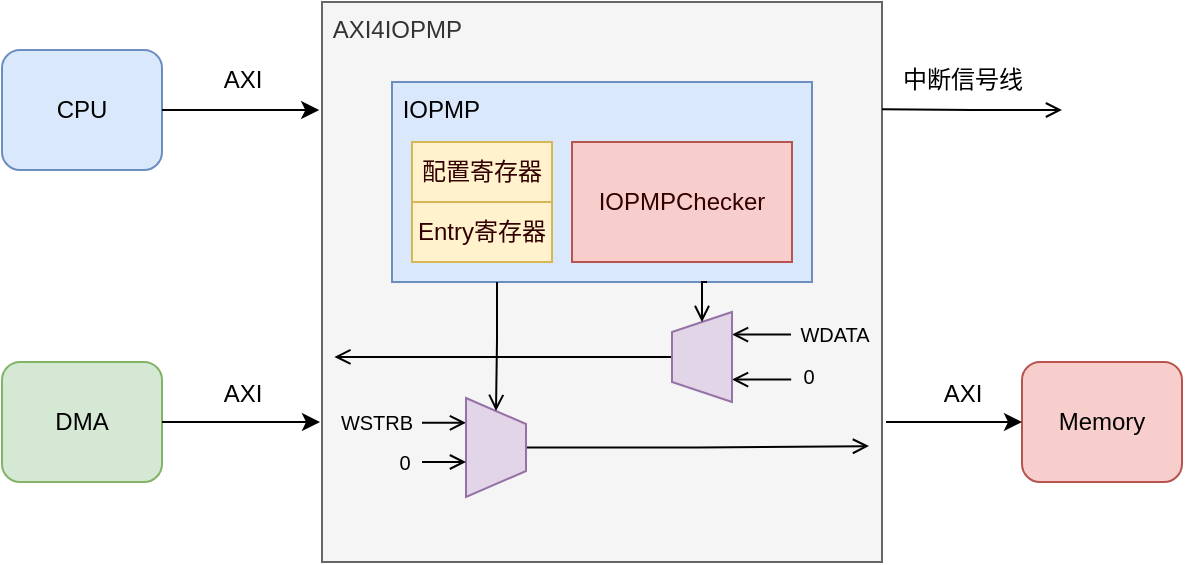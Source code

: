 <mxfile version="26.2.14">
  <diagram name="第 1 页" id="-JBMGHmQdBQjdZUNVx0Y">
    <mxGraphModel dx="1181" dy="663" grid="1" gridSize="10" guides="1" tooltips="1" connect="1" arrows="1" fold="1" page="1" pageScale="1" pageWidth="827" pageHeight="1169" math="0" shadow="0">
      <root>
        <mxCell id="0" />
        <mxCell id="1" parent="0" />
        <mxCell id="kgspyB9zmgdk_uMiAphP-1" value="&amp;nbsp;AXI4IOPMP" style="rounded=0;whiteSpace=wrap;html=1;verticalAlign=top;align=left;fillColor=#f5f5f5;strokeColor=#666666;fontColor=#333333;" parent="1" vertex="1">
          <mxGeometry x="320" y="200" width="280" height="280" as="geometry" />
        </mxCell>
        <mxCell id="kgspyB9zmgdk_uMiAphP-6" value="CPU" style="rounded=1;whiteSpace=wrap;html=1;fillColor=#dae8fc;strokeColor=#6c8ebf;" parent="1" vertex="1">
          <mxGeometry x="160" y="224" width="80" height="60" as="geometry" />
        </mxCell>
        <mxCell id="kgspyB9zmgdk_uMiAphP-7" style="edgeStyle=orthogonalEdgeStyle;rounded=0;orthogonalLoop=1;jettySize=auto;html=1;entryX=-0.005;entryY=0.193;entryDx=0;entryDy=0;entryPerimeter=0;" parent="1" source="kgspyB9zmgdk_uMiAphP-6" target="kgspyB9zmgdk_uMiAphP-1" edge="1">
          <mxGeometry relative="1" as="geometry" />
        </mxCell>
        <mxCell id="kgspyB9zmgdk_uMiAphP-8" value="DMA" style="rounded=1;whiteSpace=wrap;html=1;fillColor=#d5e8d4;strokeColor=#82b366;" parent="1" vertex="1">
          <mxGeometry x="160" y="380" width="80" height="60" as="geometry" />
        </mxCell>
        <mxCell id="kgspyB9zmgdk_uMiAphP-9" style="edgeStyle=orthogonalEdgeStyle;rounded=0;orthogonalLoop=1;jettySize=auto;html=1;entryX=-0.005;entryY=0.193;entryDx=0;entryDy=0;entryPerimeter=0;" parent="1" source="kgspyB9zmgdk_uMiAphP-8" edge="1">
          <mxGeometry relative="1" as="geometry">
            <mxPoint x="319" y="410" as="targetPoint" />
          </mxGeometry>
        </mxCell>
        <mxCell id="kgspyB9zmgdk_uMiAphP-12" value="Memory" style="rounded=1;whiteSpace=wrap;html=1;fillColor=#f8cecc;strokeColor=#b85450;" parent="1" vertex="1">
          <mxGeometry x="670" y="380" width="80" height="60" as="geometry" />
        </mxCell>
        <mxCell id="kgspyB9zmgdk_uMiAphP-14" style="edgeStyle=orthogonalEdgeStyle;rounded=0;orthogonalLoop=1;jettySize=auto;html=1;startArrow=classic;startFill=1;endArrow=none;" parent="1" source="kgspyB9zmgdk_uMiAphP-12" edge="1">
          <mxGeometry relative="1" as="geometry">
            <mxPoint x="602" y="410" as="targetPoint" />
          </mxGeometry>
        </mxCell>
        <mxCell id="kgspyB9zmgdk_uMiAphP-15" value="" style="group;fillColor=#dae8fc;strokeColor=#6c8ebf;" parent="1" vertex="1" connectable="0">
          <mxGeometry x="355" y="240" width="210" height="100" as="geometry" />
        </mxCell>
        <mxCell id="kgspyB9zmgdk_uMiAphP-2" value="&amp;nbsp;IOPMP" style="rounded=0;whiteSpace=wrap;html=1;align=left;verticalAlign=top;fillColor=#dae8fc;strokeColor=#6c8ebf;" parent="kgspyB9zmgdk_uMiAphP-15" vertex="1">
          <mxGeometry width="210" height="100" as="geometry" />
        </mxCell>
        <mxCell id="kgspyB9zmgdk_uMiAphP-3" value="&lt;font style=&quot;color: rgb(51, 0, 0);&quot;&gt;配置寄存器&lt;/font&gt;" style="rounded=0;whiteSpace=wrap;html=1;fillColor=#fff2cc;strokeColor=#d6b656;" parent="kgspyB9zmgdk_uMiAphP-15" vertex="1">
          <mxGeometry x="10" y="30" width="70" height="30" as="geometry" />
        </mxCell>
        <mxCell id="kgspyB9zmgdk_uMiAphP-4" value="&lt;font style=&quot;color: rgb(51, 0, 0);&quot;&gt;Entry寄存器&lt;/font&gt;" style="rounded=0;whiteSpace=wrap;html=1;fillColor=#fff2cc;strokeColor=#d6b656;" parent="kgspyB9zmgdk_uMiAphP-15" vertex="1">
          <mxGeometry x="10" y="60" width="70" height="30" as="geometry" />
        </mxCell>
        <mxCell id="kgspyB9zmgdk_uMiAphP-5" value="&lt;font style=&quot;color: rgb(51, 0, 0);&quot;&gt;IOPMPChecker&lt;/font&gt;" style="rounded=0;whiteSpace=wrap;html=1;fillColor=#f8cecc;strokeColor=#b85450;" parent="kgspyB9zmgdk_uMiAphP-15" vertex="1">
          <mxGeometry x="90" y="30" width="110" height="60" as="geometry" />
        </mxCell>
        <mxCell id="kgspyB9zmgdk_uMiAphP-21" style="edgeStyle=orthogonalEdgeStyle;rounded=0;orthogonalLoop=1;jettySize=auto;html=1;endArrow=open;endFill=0;" parent="1" source="kgspyB9zmgdk_uMiAphP-16" edge="1">
          <mxGeometry relative="1" as="geometry">
            <mxPoint x="326.19" y="377.476" as="targetPoint" />
          </mxGeometry>
        </mxCell>
        <mxCell id="kgspyB9zmgdk_uMiAphP-31" style="edgeStyle=orthogonalEdgeStyle;rounded=0;orthogonalLoop=1;jettySize=auto;html=1;exitX=0.75;exitY=1;exitDx=0;exitDy=0;startArrow=open;startFill=0;endArrow=none;" parent="1" source="kgspyB9zmgdk_uMiAphP-16" edge="1">
          <mxGeometry relative="1" as="geometry">
            <mxPoint x="554.515" y="366.848" as="targetPoint" />
          </mxGeometry>
        </mxCell>
        <mxCell id="kgspyB9zmgdk_uMiAphP-33" style="edgeStyle=orthogonalEdgeStyle;rounded=0;orthogonalLoop=1;jettySize=auto;html=1;exitX=0.25;exitY=1;exitDx=0;exitDy=0;startArrow=open;startFill=0;endArrow=none;" parent="1" source="kgspyB9zmgdk_uMiAphP-16" edge="1">
          <mxGeometry relative="1" as="geometry">
            <mxPoint x="554.581" y="388.484" as="targetPoint" />
          </mxGeometry>
        </mxCell>
        <mxCell id="kgspyB9zmgdk_uMiAphP-16" value="" style="shape=trapezoid;perimeter=trapezoidPerimeter;whiteSpace=wrap;html=1;fixedSize=1;rotation=-90;size=10;fillColor=#e1d5e7;strokeColor=#9673a6;" parent="1" vertex="1">
          <mxGeometry x="487.5" y="362.5" width="45" height="30" as="geometry" />
        </mxCell>
        <mxCell id="kgspyB9zmgdk_uMiAphP-17" style="edgeStyle=orthogonalEdgeStyle;rounded=0;orthogonalLoop=1;jettySize=auto;html=1;exitX=0.75;exitY=1;exitDx=0;exitDy=0;entryX=1;entryY=0.5;entryDx=0;entryDy=0;endArrow=open;endFill=0;" parent="1" source="kgspyB9zmgdk_uMiAphP-2" target="kgspyB9zmgdk_uMiAphP-16" edge="1">
          <mxGeometry relative="1" as="geometry" />
        </mxCell>
        <mxCell id="kgspyB9zmgdk_uMiAphP-23" style="edgeStyle=orthogonalEdgeStyle;rounded=0;orthogonalLoop=1;jettySize=auto;html=1;endArrow=open;endFill=0;" parent="1" source="kgspyB9zmgdk_uMiAphP-18" edge="1">
          <mxGeometry relative="1" as="geometry">
            <mxPoint x="593.488" y="422.049" as="targetPoint" />
          </mxGeometry>
        </mxCell>
        <mxCell id="kgspyB9zmgdk_uMiAphP-25" style="edgeStyle=orthogonalEdgeStyle;rounded=0;orthogonalLoop=1;jettySize=auto;html=1;exitX=0.25;exitY=1;exitDx=0;exitDy=0;startArrow=open;startFill=0;endArrow=none;" parent="1" source="kgspyB9zmgdk_uMiAphP-18" edge="1">
          <mxGeometry relative="1" as="geometry">
            <mxPoint x="370" y="410" as="targetPoint" />
          </mxGeometry>
        </mxCell>
        <mxCell id="kgspyB9zmgdk_uMiAphP-18" value="" style="shape=trapezoid;perimeter=trapezoidPerimeter;whiteSpace=wrap;html=1;fixedSize=1;rotation=90;size=13;fillColor=#e1d5e7;strokeColor=#9673a6;" parent="1" vertex="1">
          <mxGeometry x="382.25" y="407.75" width="49.5" height="30" as="geometry" />
        </mxCell>
        <mxCell id="kgspyB9zmgdk_uMiAphP-19" style="edgeStyle=orthogonalEdgeStyle;rounded=0;orthogonalLoop=1;jettySize=auto;html=1;exitX=0.25;exitY=1;exitDx=0;exitDy=0;entryX=0;entryY=0.5;entryDx=0;entryDy=0;endArrow=open;endFill=0;" parent="1" source="kgspyB9zmgdk_uMiAphP-2" target="kgspyB9zmgdk_uMiAphP-18" edge="1">
          <mxGeometry relative="1" as="geometry" />
        </mxCell>
        <mxCell id="kgspyB9zmgdk_uMiAphP-26" style="edgeStyle=orthogonalEdgeStyle;rounded=0;orthogonalLoop=1;jettySize=auto;html=1;exitX=0.25;exitY=1;exitDx=0;exitDy=0;startArrow=open;startFill=0;endArrow=none;" parent="1" edge="1">
          <mxGeometry relative="1" as="geometry">
            <mxPoint x="370" y="430" as="targetPoint" />
            <mxPoint x="392" y="430" as="sourcePoint" />
          </mxGeometry>
        </mxCell>
        <mxCell id="kgspyB9zmgdk_uMiAphP-28" value="&lt;font style=&quot;font-size: 10px;&quot;&gt;WSTRB&lt;/font&gt;" style="text;html=1;align=center;verticalAlign=middle;resizable=0;points=[];autosize=1;strokeColor=none;fillColor=none;" parent="1" vertex="1">
          <mxGeometry x="317.25" y="395" width="60" height="30" as="geometry" />
        </mxCell>
        <mxCell id="kgspyB9zmgdk_uMiAphP-30" value="&lt;font style=&quot;font-size: 10px;&quot;&gt;0&lt;/font&gt;" style="text;html=1;align=center;verticalAlign=middle;resizable=0;points=[];autosize=1;strokeColor=none;fillColor=none;" parent="1" vertex="1">
          <mxGeometry x="346" y="415" width="30" height="30" as="geometry" />
        </mxCell>
        <mxCell id="kgspyB9zmgdk_uMiAphP-34" value="&lt;font style=&quot;font-size: 10px;&quot;&gt;WDATA&lt;/font&gt;" style="text;html=1;align=center;verticalAlign=middle;resizable=0;points=[];autosize=1;strokeColor=none;fillColor=none;" parent="1" vertex="1">
          <mxGeometry x="546" y="351" width="60" height="30" as="geometry" />
        </mxCell>
        <mxCell id="kgspyB9zmgdk_uMiAphP-35" value="&lt;font style=&quot;font-size: 10px;&quot;&gt;0&lt;/font&gt;" style="text;html=1;align=center;verticalAlign=middle;resizable=0;points=[];autosize=1;strokeColor=none;fillColor=none;" parent="1" vertex="1">
          <mxGeometry x="548" y="372" width="30" height="30" as="geometry" />
        </mxCell>
        <mxCell id="kgspyB9zmgdk_uMiAphP-36" style="edgeStyle=orthogonalEdgeStyle;rounded=0;orthogonalLoop=1;jettySize=auto;html=1;startArrow=open;startFill=0;endArrow=none;" parent="1" edge="1">
          <mxGeometry relative="1" as="geometry">
            <mxPoint x="690" y="254" as="sourcePoint" />
            <mxPoint x="600" y="253.6" as="targetPoint" />
            <Array as="points">
              <mxPoint x="645" y="254" />
            </Array>
          </mxGeometry>
        </mxCell>
        <mxCell id="kgspyB9zmgdk_uMiAphP-37" value="中断信号线" style="text;html=1;align=center;verticalAlign=middle;resizable=0;points=[];autosize=1;strokeColor=none;fillColor=none;" parent="1" vertex="1">
          <mxGeometry x="600" y="224" width="80" height="30" as="geometry" />
        </mxCell>
        <mxCell id="kgspyB9zmgdk_uMiAphP-38" value="AXI" style="text;html=1;align=center;verticalAlign=middle;resizable=0;points=[];autosize=1;strokeColor=none;fillColor=none;" parent="1" vertex="1">
          <mxGeometry x="260" y="381" width="40" height="30" as="geometry" />
        </mxCell>
        <mxCell id="kgspyB9zmgdk_uMiAphP-40" value="AXI" style="text;html=1;align=center;verticalAlign=middle;resizable=0;points=[];autosize=1;strokeColor=none;fillColor=none;" parent="1" vertex="1">
          <mxGeometry x="260" y="224" width="40" height="30" as="geometry" />
        </mxCell>
        <mxCell id="kgspyB9zmgdk_uMiAphP-41" value="AXI" style="text;html=1;align=center;verticalAlign=middle;resizable=0;points=[];autosize=1;strokeColor=none;fillColor=none;" parent="1" vertex="1">
          <mxGeometry x="620" y="381" width="40" height="30" as="geometry" />
        </mxCell>
      </root>
    </mxGraphModel>
  </diagram>
</mxfile>
